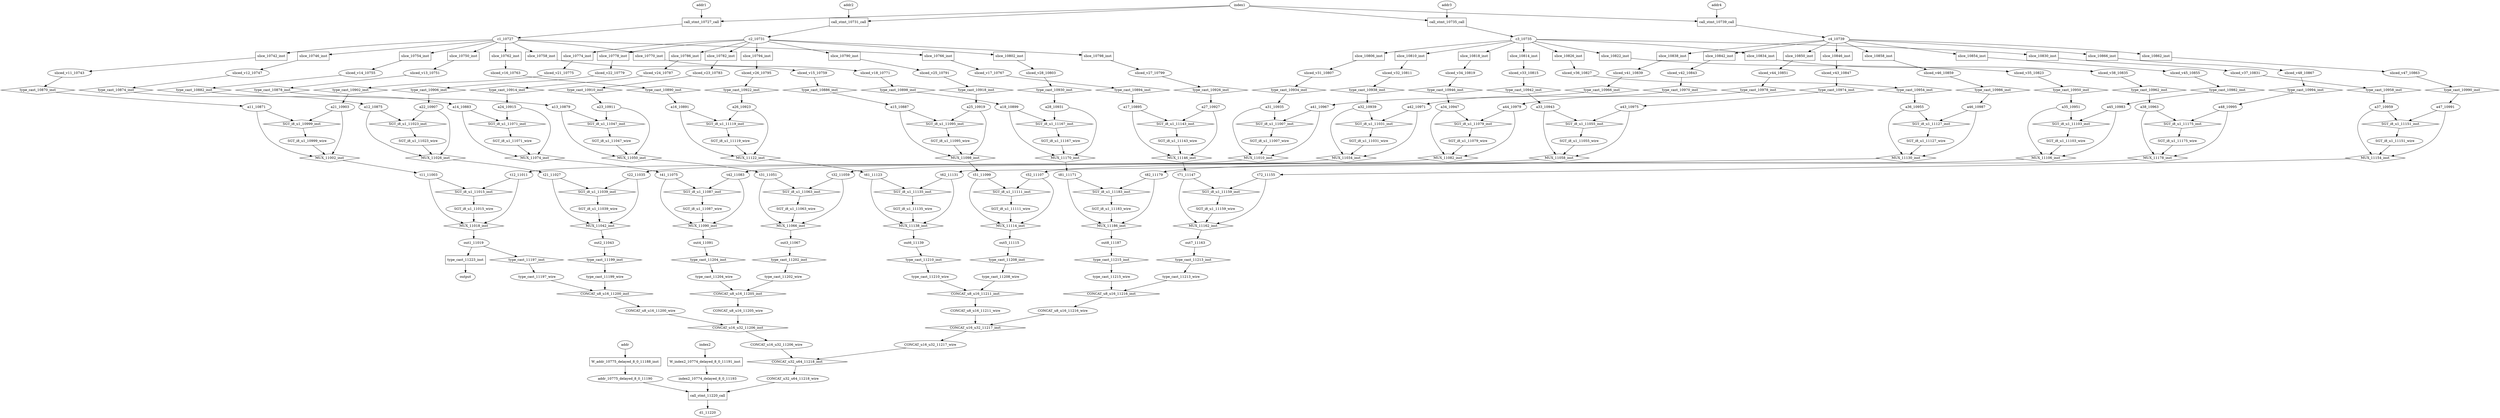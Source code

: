 digraph data_path {
  CONCAT_u16_u32_11206_wire [shape=ellipse];
  CONCAT_u16_u32_11217_wire [shape=ellipse];
  CONCAT_u32_u64_11218_wire [shape=ellipse];
  CONCAT_u8_u16_11200_wire [shape=ellipse];
  CONCAT_u8_u16_11205_wire [shape=ellipse];
  CONCAT_u8_u16_11211_wire [shape=ellipse];
  CONCAT_u8_u16_11216_wire [shape=ellipse];
  SGT_i8_u1_10999_wire [shape=ellipse];
  SGT_i8_u1_11007_wire [shape=ellipse];
  SGT_i8_u1_11015_wire [shape=ellipse];
  SGT_i8_u1_11023_wire [shape=ellipse];
  SGT_i8_u1_11031_wire [shape=ellipse];
  SGT_i8_u1_11039_wire [shape=ellipse];
  SGT_i8_u1_11047_wire [shape=ellipse];
  SGT_i8_u1_11055_wire [shape=ellipse];
  SGT_i8_u1_11063_wire [shape=ellipse];
  SGT_i8_u1_11071_wire [shape=ellipse];
  SGT_i8_u1_11079_wire [shape=ellipse];
  SGT_i8_u1_11087_wire [shape=ellipse];
  SGT_i8_u1_11095_wire [shape=ellipse];
  SGT_i8_u1_11103_wire [shape=ellipse];
  SGT_i8_u1_11111_wire [shape=ellipse];
  SGT_i8_u1_11119_wire [shape=ellipse];
  SGT_i8_u1_11127_wire [shape=ellipse];
  SGT_i8_u1_11135_wire [shape=ellipse];
  SGT_i8_u1_11143_wire [shape=ellipse];
  SGT_i8_u1_11151_wire [shape=ellipse];
  SGT_i8_u1_11159_wire [shape=ellipse];
  SGT_i8_u1_11167_wire [shape=ellipse];
  SGT_i8_u1_11175_wire [shape=ellipse];
  SGT_i8_u1_11183_wire [shape=ellipse];
  a11_10871 [shape=ellipse];
  a12_10875 [shape=ellipse];
  a13_10879 [shape=ellipse];
  a14_10883 [shape=ellipse];
  a15_10887 [shape=ellipse];
  a16_10891 [shape=ellipse];
  a17_10895 [shape=ellipse];
  a18_10899 [shape=ellipse];
  a21_10903 [shape=ellipse];
  a22_10907 [shape=ellipse];
  a23_10911 [shape=ellipse];
  a24_10915 [shape=ellipse];
  a25_10919 [shape=ellipse];
  a26_10923 [shape=ellipse];
  a27_10927 [shape=ellipse];
  a28_10931 [shape=ellipse];
  a31_10935 [shape=ellipse];
  a32_10939 [shape=ellipse];
  a33_10943 [shape=ellipse];
  a34_10947 [shape=ellipse];
  a35_10951 [shape=ellipse];
  a36_10955 [shape=ellipse];
  a37_10959 [shape=ellipse];
  a38_10963 [shape=ellipse];
  a41_10967 [shape=ellipse];
  a42_10971 [shape=ellipse];
  a43_10975 [shape=ellipse];
  a44_10979 [shape=ellipse];
  a45_10983 [shape=ellipse];
  a46_10987 [shape=ellipse];
  a47_10991 [shape=ellipse];
  a48_10995 [shape=ellipse];
  addr_10775_delayed_8_0_11190 [shape=ellipse];
  c1_10727 [shape=ellipse];
  c2_10731 [shape=ellipse];
  c3_10735 [shape=ellipse];
  c4_10739 [shape=ellipse];
  d1_11220 [shape=ellipse];
  index2_10774_delayed_8_0_11193 [shape=ellipse];
  out1_11019 [shape=ellipse];
  out2_11043 [shape=ellipse];
  out3_11067 [shape=ellipse];
  out4_11091 [shape=ellipse];
  out5_11115 [shape=ellipse];
  out6_11139 [shape=ellipse];
  out7_11163 [shape=ellipse];
  out8_11187 [shape=ellipse];
  sliced_v11_10743 [shape=ellipse];
  sliced_v12_10747 [shape=ellipse];
  sliced_v13_10751 [shape=ellipse];
  sliced_v14_10755 [shape=ellipse];
  sliced_v15_10759 [shape=ellipse];
  sliced_v16_10763 [shape=ellipse];
  sliced_v17_10767 [shape=ellipse];
  sliced_v18_10771 [shape=ellipse];
  sliced_v21_10775 [shape=ellipse];
  sliced_v22_10779 [shape=ellipse];
  sliced_v23_10783 [shape=ellipse];
  sliced_v24_10787 [shape=ellipse];
  sliced_v25_10791 [shape=ellipse];
  sliced_v26_10795 [shape=ellipse];
  sliced_v27_10799 [shape=ellipse];
  sliced_v28_10803 [shape=ellipse];
  sliced_v31_10807 [shape=ellipse];
  sliced_v32_10811 [shape=ellipse];
  sliced_v33_10815 [shape=ellipse];
  sliced_v34_10819 [shape=ellipse];
  sliced_v35_10823 [shape=ellipse];
  sliced_v36_10827 [shape=ellipse];
  sliced_v37_10831 [shape=ellipse];
  sliced_v38_10835 [shape=ellipse];
  sliced_v41_10839 [shape=ellipse];
  sliced_v42_10843 [shape=ellipse];
  sliced_v43_10847 [shape=ellipse];
  sliced_v44_10851 [shape=ellipse];
  sliced_v45_10855 [shape=ellipse];
  sliced_v46_10859 [shape=ellipse];
  sliced_v47_10863 [shape=ellipse];
  sliced_v48_10867 [shape=ellipse];
  t11_11003 [shape=ellipse];
  t12_11011 [shape=ellipse];
  t21_11027 [shape=ellipse];
  t22_11035 [shape=ellipse];
  t31_11051 [shape=ellipse];
  t32_11059 [shape=ellipse];
  t41_11075 [shape=ellipse];
  t42_11083 [shape=ellipse];
  t51_11099 [shape=ellipse];
  t52_11107 [shape=ellipse];
  t61_11123 [shape=ellipse];
  t62_11131 [shape=ellipse];
  t71_11147 [shape=ellipse];
  t72_11155 [shape=ellipse];
  t81_11171 [shape=ellipse];
  t82_11179 [shape=ellipse];
  type_cast_11197_wire [shape=ellipse];
  type_cast_11199_wire [shape=ellipse];
  type_cast_11202_wire [shape=ellipse];
  type_cast_11204_wire [shape=ellipse];
  type_cast_11208_wire [shape=ellipse];
  type_cast_11210_wire [shape=ellipse];
  type_cast_11213_wire [shape=ellipse];
  type_cast_11215_wire [shape=ellipse];
  CONCAT_u16_u32_11206_inst [shape=diamond];
CONCAT_u8_u16_11200_wire  -> CONCAT_u16_u32_11206_inst;
CONCAT_u8_u16_11205_wire  -> CONCAT_u16_u32_11206_inst;
CONCAT_u16_u32_11206_inst -> CONCAT_u16_u32_11206_wire;
  CONCAT_u16_u32_11217_inst [shape=diamond];
CONCAT_u8_u16_11211_wire  -> CONCAT_u16_u32_11217_inst;
CONCAT_u8_u16_11216_wire  -> CONCAT_u16_u32_11217_inst;
CONCAT_u16_u32_11217_inst -> CONCAT_u16_u32_11217_wire;
  CONCAT_u32_u64_11218_inst [shape=diamond];
CONCAT_u16_u32_11206_wire  -> CONCAT_u32_u64_11218_inst;
CONCAT_u16_u32_11217_wire  -> CONCAT_u32_u64_11218_inst;
CONCAT_u32_u64_11218_inst -> CONCAT_u32_u64_11218_wire;
  CONCAT_u8_u16_11200_inst [shape=diamond];
type_cast_11197_wire  -> CONCAT_u8_u16_11200_inst;
type_cast_11199_wire  -> CONCAT_u8_u16_11200_inst;
CONCAT_u8_u16_11200_inst -> CONCAT_u8_u16_11200_wire;
  CONCAT_u8_u16_11205_inst [shape=diamond];
type_cast_11202_wire  -> CONCAT_u8_u16_11205_inst;
type_cast_11204_wire  -> CONCAT_u8_u16_11205_inst;
CONCAT_u8_u16_11205_inst -> CONCAT_u8_u16_11205_wire;
  CONCAT_u8_u16_11211_inst [shape=diamond];
type_cast_11208_wire  -> CONCAT_u8_u16_11211_inst;
type_cast_11210_wire  -> CONCAT_u8_u16_11211_inst;
CONCAT_u8_u16_11211_inst -> CONCAT_u8_u16_11211_wire;
  CONCAT_u8_u16_11216_inst [shape=diamond];
type_cast_11213_wire  -> CONCAT_u8_u16_11216_inst;
type_cast_11215_wire  -> CONCAT_u8_u16_11216_inst;
CONCAT_u8_u16_11216_inst -> CONCAT_u8_u16_11216_wire;
  MUX_11002_inst [shape=diamond];
SGT_i8_u1_10999_wire  -> MUX_11002_inst;
a11_10871  -> MUX_11002_inst;
a21_10903  -> MUX_11002_inst;
MUX_11002_inst -> t11_11003;
  MUX_11010_inst [shape=diamond];
SGT_i8_u1_11007_wire  -> MUX_11010_inst;
a31_10935  -> MUX_11010_inst;
a41_10967  -> MUX_11010_inst;
MUX_11010_inst -> t12_11011;
  MUX_11018_inst [shape=diamond];
SGT_i8_u1_11015_wire  -> MUX_11018_inst;
t11_11003  -> MUX_11018_inst;
t12_11011  -> MUX_11018_inst;
MUX_11018_inst -> out1_11019;
  MUX_11026_inst [shape=diamond];
SGT_i8_u1_11023_wire  -> MUX_11026_inst;
a12_10875  -> MUX_11026_inst;
a22_10907  -> MUX_11026_inst;
MUX_11026_inst -> t21_11027;
  MUX_11034_inst [shape=diamond];
SGT_i8_u1_11031_wire  -> MUX_11034_inst;
a32_10939  -> MUX_11034_inst;
a42_10971  -> MUX_11034_inst;
MUX_11034_inst -> t22_11035;
  MUX_11042_inst [shape=diamond];
SGT_i8_u1_11039_wire  -> MUX_11042_inst;
t21_11027  -> MUX_11042_inst;
t22_11035  -> MUX_11042_inst;
MUX_11042_inst -> out2_11043;
  MUX_11050_inst [shape=diamond];
SGT_i8_u1_11047_wire  -> MUX_11050_inst;
a13_10879  -> MUX_11050_inst;
a23_10911  -> MUX_11050_inst;
MUX_11050_inst -> t31_11051;
  MUX_11058_inst [shape=diamond];
SGT_i8_u1_11055_wire  -> MUX_11058_inst;
a33_10943  -> MUX_11058_inst;
a43_10975  -> MUX_11058_inst;
MUX_11058_inst -> t32_11059;
  MUX_11066_inst [shape=diamond];
SGT_i8_u1_11063_wire  -> MUX_11066_inst;
t31_11051  -> MUX_11066_inst;
t32_11059  -> MUX_11066_inst;
MUX_11066_inst -> out3_11067;
  MUX_11074_inst [shape=diamond];
SGT_i8_u1_11071_wire  -> MUX_11074_inst;
a14_10883  -> MUX_11074_inst;
a24_10915  -> MUX_11074_inst;
MUX_11074_inst -> t41_11075;
  MUX_11082_inst [shape=diamond];
SGT_i8_u1_11079_wire  -> MUX_11082_inst;
a34_10947  -> MUX_11082_inst;
a44_10979  -> MUX_11082_inst;
MUX_11082_inst -> t42_11083;
  MUX_11090_inst [shape=diamond];
SGT_i8_u1_11087_wire  -> MUX_11090_inst;
t41_11075  -> MUX_11090_inst;
t42_11083  -> MUX_11090_inst;
MUX_11090_inst -> out4_11091;
  MUX_11098_inst [shape=diamond];
SGT_i8_u1_11095_wire  -> MUX_11098_inst;
a15_10887  -> MUX_11098_inst;
a25_10919  -> MUX_11098_inst;
MUX_11098_inst -> t51_11099;
  MUX_11106_inst [shape=diamond];
SGT_i8_u1_11103_wire  -> MUX_11106_inst;
a35_10951  -> MUX_11106_inst;
a45_10983  -> MUX_11106_inst;
MUX_11106_inst -> t52_11107;
  MUX_11114_inst [shape=diamond];
SGT_i8_u1_11111_wire  -> MUX_11114_inst;
t51_11099  -> MUX_11114_inst;
t52_11107  -> MUX_11114_inst;
MUX_11114_inst -> out5_11115;
  MUX_11122_inst [shape=diamond];
SGT_i8_u1_11119_wire  -> MUX_11122_inst;
a16_10891  -> MUX_11122_inst;
a26_10923  -> MUX_11122_inst;
MUX_11122_inst -> t61_11123;
  MUX_11130_inst [shape=diamond];
SGT_i8_u1_11127_wire  -> MUX_11130_inst;
a36_10955  -> MUX_11130_inst;
a46_10987  -> MUX_11130_inst;
MUX_11130_inst -> t62_11131;
  MUX_11138_inst [shape=diamond];
SGT_i8_u1_11135_wire  -> MUX_11138_inst;
t61_11123  -> MUX_11138_inst;
t62_11131  -> MUX_11138_inst;
MUX_11138_inst -> out6_11139;
  MUX_11146_inst [shape=diamond];
SGT_i8_u1_11143_wire  -> MUX_11146_inst;
a17_10895  -> MUX_11146_inst;
a27_10927  -> MUX_11146_inst;
MUX_11146_inst -> t71_11147;
  MUX_11154_inst [shape=diamond];
SGT_i8_u1_11151_wire  -> MUX_11154_inst;
a37_10959  -> MUX_11154_inst;
a47_10991  -> MUX_11154_inst;
MUX_11154_inst -> t72_11155;
  MUX_11162_inst [shape=diamond];
SGT_i8_u1_11159_wire  -> MUX_11162_inst;
t71_11147  -> MUX_11162_inst;
t72_11155  -> MUX_11162_inst;
MUX_11162_inst -> out7_11163;
  MUX_11170_inst [shape=diamond];
SGT_i8_u1_11167_wire  -> MUX_11170_inst;
a18_10899  -> MUX_11170_inst;
a28_10931  -> MUX_11170_inst;
MUX_11170_inst -> t81_11171;
  MUX_11178_inst [shape=diamond];
SGT_i8_u1_11175_wire  -> MUX_11178_inst;
a38_10963  -> MUX_11178_inst;
a48_10995  -> MUX_11178_inst;
MUX_11178_inst -> t82_11179;
  MUX_11186_inst [shape=diamond];
SGT_i8_u1_11183_wire  -> MUX_11186_inst;
t81_11171  -> MUX_11186_inst;
t82_11179  -> MUX_11186_inst;
MUX_11186_inst -> out8_11187;
  SGT_i8_u1_10999_inst [shape=diamond];
a11_10871  -> SGT_i8_u1_10999_inst;
a21_10903  -> SGT_i8_u1_10999_inst;
SGT_i8_u1_10999_inst -> SGT_i8_u1_10999_wire;
  SGT_i8_u1_11007_inst [shape=diamond];
a31_10935  -> SGT_i8_u1_11007_inst;
a41_10967  -> SGT_i8_u1_11007_inst;
SGT_i8_u1_11007_inst -> SGT_i8_u1_11007_wire;
  SGT_i8_u1_11015_inst [shape=diamond];
t11_11003  -> SGT_i8_u1_11015_inst;
t12_11011  -> SGT_i8_u1_11015_inst;
SGT_i8_u1_11015_inst -> SGT_i8_u1_11015_wire;
  SGT_i8_u1_11023_inst [shape=diamond];
a12_10875  -> SGT_i8_u1_11023_inst;
a22_10907  -> SGT_i8_u1_11023_inst;
SGT_i8_u1_11023_inst -> SGT_i8_u1_11023_wire;
  SGT_i8_u1_11031_inst [shape=diamond];
a32_10939  -> SGT_i8_u1_11031_inst;
a42_10971  -> SGT_i8_u1_11031_inst;
SGT_i8_u1_11031_inst -> SGT_i8_u1_11031_wire;
  SGT_i8_u1_11039_inst [shape=diamond];
t21_11027  -> SGT_i8_u1_11039_inst;
t22_11035  -> SGT_i8_u1_11039_inst;
SGT_i8_u1_11039_inst -> SGT_i8_u1_11039_wire;
  SGT_i8_u1_11047_inst [shape=diamond];
a13_10879  -> SGT_i8_u1_11047_inst;
a23_10911  -> SGT_i8_u1_11047_inst;
SGT_i8_u1_11047_inst -> SGT_i8_u1_11047_wire;
  SGT_i8_u1_11055_inst [shape=diamond];
a33_10943  -> SGT_i8_u1_11055_inst;
a43_10975  -> SGT_i8_u1_11055_inst;
SGT_i8_u1_11055_inst -> SGT_i8_u1_11055_wire;
  SGT_i8_u1_11063_inst [shape=diamond];
t31_11051  -> SGT_i8_u1_11063_inst;
t32_11059  -> SGT_i8_u1_11063_inst;
SGT_i8_u1_11063_inst -> SGT_i8_u1_11063_wire;
  SGT_i8_u1_11071_inst [shape=diamond];
a14_10883  -> SGT_i8_u1_11071_inst;
a24_10915  -> SGT_i8_u1_11071_inst;
SGT_i8_u1_11071_inst -> SGT_i8_u1_11071_wire;
  SGT_i8_u1_11079_inst [shape=diamond];
a34_10947  -> SGT_i8_u1_11079_inst;
a44_10979  -> SGT_i8_u1_11079_inst;
SGT_i8_u1_11079_inst -> SGT_i8_u1_11079_wire;
  SGT_i8_u1_11087_inst [shape=diamond];
t41_11075  -> SGT_i8_u1_11087_inst;
t42_11083  -> SGT_i8_u1_11087_inst;
SGT_i8_u1_11087_inst -> SGT_i8_u1_11087_wire;
  SGT_i8_u1_11095_inst [shape=diamond];
a15_10887  -> SGT_i8_u1_11095_inst;
a25_10919  -> SGT_i8_u1_11095_inst;
SGT_i8_u1_11095_inst -> SGT_i8_u1_11095_wire;
  SGT_i8_u1_11103_inst [shape=diamond];
a35_10951  -> SGT_i8_u1_11103_inst;
a45_10983  -> SGT_i8_u1_11103_inst;
SGT_i8_u1_11103_inst -> SGT_i8_u1_11103_wire;
  SGT_i8_u1_11111_inst [shape=diamond];
t51_11099  -> SGT_i8_u1_11111_inst;
t52_11107  -> SGT_i8_u1_11111_inst;
SGT_i8_u1_11111_inst -> SGT_i8_u1_11111_wire;
  SGT_i8_u1_11119_inst [shape=diamond];
a16_10891  -> SGT_i8_u1_11119_inst;
a26_10923  -> SGT_i8_u1_11119_inst;
SGT_i8_u1_11119_inst -> SGT_i8_u1_11119_wire;
  SGT_i8_u1_11127_inst [shape=diamond];
a36_10955  -> SGT_i8_u1_11127_inst;
a46_10987  -> SGT_i8_u1_11127_inst;
SGT_i8_u1_11127_inst -> SGT_i8_u1_11127_wire;
  SGT_i8_u1_11135_inst [shape=diamond];
t61_11123  -> SGT_i8_u1_11135_inst;
t62_11131  -> SGT_i8_u1_11135_inst;
SGT_i8_u1_11135_inst -> SGT_i8_u1_11135_wire;
  SGT_i8_u1_11143_inst [shape=diamond];
a17_10895  -> SGT_i8_u1_11143_inst;
a27_10927  -> SGT_i8_u1_11143_inst;
SGT_i8_u1_11143_inst -> SGT_i8_u1_11143_wire;
  SGT_i8_u1_11151_inst [shape=diamond];
a37_10959  -> SGT_i8_u1_11151_inst;
a47_10991  -> SGT_i8_u1_11151_inst;
SGT_i8_u1_11151_inst -> SGT_i8_u1_11151_wire;
  SGT_i8_u1_11159_inst [shape=diamond];
t71_11147  -> SGT_i8_u1_11159_inst;
t72_11155  -> SGT_i8_u1_11159_inst;
SGT_i8_u1_11159_inst -> SGT_i8_u1_11159_wire;
  SGT_i8_u1_11167_inst [shape=diamond];
a18_10899  -> SGT_i8_u1_11167_inst;
a28_10931  -> SGT_i8_u1_11167_inst;
SGT_i8_u1_11167_inst -> SGT_i8_u1_11167_wire;
  SGT_i8_u1_11175_inst [shape=diamond];
a38_10963  -> SGT_i8_u1_11175_inst;
a48_10995  -> SGT_i8_u1_11175_inst;
SGT_i8_u1_11175_inst -> SGT_i8_u1_11175_wire;
  SGT_i8_u1_11183_inst [shape=diamond];
t81_11171  -> SGT_i8_u1_11183_inst;
t82_11179  -> SGT_i8_u1_11183_inst;
SGT_i8_u1_11183_inst -> SGT_i8_u1_11183_wire;
  W_addr_10775_delayed_8_0_11188_inst [shape=rectangle];
addr  -> W_addr_10775_delayed_8_0_11188_inst;
W_addr_10775_delayed_8_0_11188_inst -> addr_10775_delayed_8_0_11190;
  W_index2_10774_delayed_8_0_11191_inst [shape=rectangle];
index2  -> W_index2_10774_delayed_8_0_11191_inst;
W_index2_10774_delayed_8_0_11191_inst -> index2_10774_delayed_8_0_11193;
  call_stmt_10727_call [shape=rectangle];
index1  -> call_stmt_10727_call;
addr1  -> call_stmt_10727_call;
call_stmt_10727_call -> c1_10727;
  call_stmt_10731_call [shape=rectangle];
index1  -> call_stmt_10731_call;
addr2  -> call_stmt_10731_call;
call_stmt_10731_call -> c2_10731;
  call_stmt_10735_call [shape=rectangle];
index1  -> call_stmt_10735_call;
addr3  -> call_stmt_10735_call;
call_stmt_10735_call -> c3_10735;
  call_stmt_10739_call [shape=rectangle];
index1  -> call_stmt_10739_call;
addr4  -> call_stmt_10739_call;
call_stmt_10739_call -> c4_10739;
  call_stmt_11220_call [shape=rectangle];
index2_10774_delayed_8_0_11193  -> call_stmt_11220_call;
addr_10775_delayed_8_0_11190  -> call_stmt_11220_call;
CONCAT_u32_u64_11218_wire  -> call_stmt_11220_call;
call_stmt_11220_call -> d1_11220;
  slice_10742_inst [shape=rectangle];
c1_10727  -> slice_10742_inst;
slice_10742_inst -> sliced_v11_10743;
  slice_10746_inst [shape=rectangle];
c1_10727  -> slice_10746_inst;
slice_10746_inst -> sliced_v12_10747;
  slice_10750_inst [shape=rectangle];
c1_10727  -> slice_10750_inst;
slice_10750_inst -> sliced_v13_10751;
  slice_10754_inst [shape=rectangle];
c1_10727  -> slice_10754_inst;
slice_10754_inst -> sliced_v14_10755;
  slice_10758_inst [shape=rectangle];
c1_10727  -> slice_10758_inst;
slice_10758_inst -> sliced_v15_10759;
  slice_10762_inst [shape=rectangle];
c1_10727  -> slice_10762_inst;
slice_10762_inst -> sliced_v16_10763;
  slice_10766_inst [shape=rectangle];
c1_10727  -> slice_10766_inst;
slice_10766_inst -> sliced_v17_10767;
  slice_10770_inst [shape=rectangle];
c1_10727  -> slice_10770_inst;
slice_10770_inst -> sliced_v18_10771;
  slice_10774_inst [shape=rectangle];
c2_10731  -> slice_10774_inst;
slice_10774_inst -> sliced_v21_10775;
  slice_10778_inst [shape=rectangle];
c2_10731  -> slice_10778_inst;
slice_10778_inst -> sliced_v22_10779;
  slice_10782_inst [shape=rectangle];
c2_10731  -> slice_10782_inst;
slice_10782_inst -> sliced_v23_10783;
  slice_10786_inst [shape=rectangle];
c2_10731  -> slice_10786_inst;
slice_10786_inst -> sliced_v24_10787;
  slice_10790_inst [shape=rectangle];
c2_10731  -> slice_10790_inst;
slice_10790_inst -> sliced_v25_10791;
  slice_10794_inst [shape=rectangle];
c2_10731  -> slice_10794_inst;
slice_10794_inst -> sliced_v26_10795;
  slice_10798_inst [shape=rectangle];
c2_10731  -> slice_10798_inst;
slice_10798_inst -> sliced_v27_10799;
  slice_10802_inst [shape=rectangle];
c2_10731  -> slice_10802_inst;
slice_10802_inst -> sliced_v28_10803;
  slice_10806_inst [shape=rectangle];
c3_10735  -> slice_10806_inst;
slice_10806_inst -> sliced_v31_10807;
  slice_10810_inst [shape=rectangle];
c3_10735  -> slice_10810_inst;
slice_10810_inst -> sliced_v32_10811;
  slice_10814_inst [shape=rectangle];
c3_10735  -> slice_10814_inst;
slice_10814_inst -> sliced_v33_10815;
  slice_10818_inst [shape=rectangle];
c3_10735  -> slice_10818_inst;
slice_10818_inst -> sliced_v34_10819;
  slice_10822_inst [shape=rectangle];
c3_10735  -> slice_10822_inst;
slice_10822_inst -> sliced_v35_10823;
  slice_10826_inst [shape=rectangle];
c3_10735  -> slice_10826_inst;
slice_10826_inst -> sliced_v36_10827;
  slice_10830_inst [shape=rectangle];
c3_10735  -> slice_10830_inst;
slice_10830_inst -> sliced_v37_10831;
  slice_10834_inst [shape=rectangle];
c3_10735  -> slice_10834_inst;
slice_10834_inst -> sliced_v38_10835;
  slice_10838_inst [shape=rectangle];
c4_10739  -> slice_10838_inst;
slice_10838_inst -> sliced_v41_10839;
  slice_10842_inst [shape=rectangle];
c4_10739  -> slice_10842_inst;
slice_10842_inst -> sliced_v42_10843;
  slice_10846_inst [shape=rectangle];
c4_10739  -> slice_10846_inst;
slice_10846_inst -> sliced_v43_10847;
  slice_10850_inst [shape=rectangle];
c4_10739  -> slice_10850_inst;
slice_10850_inst -> sliced_v44_10851;
  slice_10854_inst [shape=rectangle];
c4_10739  -> slice_10854_inst;
slice_10854_inst -> sliced_v45_10855;
  slice_10858_inst [shape=rectangle];
c4_10739  -> slice_10858_inst;
slice_10858_inst -> sliced_v46_10859;
  slice_10862_inst [shape=rectangle];
c4_10739  -> slice_10862_inst;
slice_10862_inst -> sliced_v47_10863;
  slice_10866_inst [shape=rectangle];
c4_10739  -> slice_10866_inst;
slice_10866_inst -> sliced_v48_10867;
  type_cast_10870_inst [shape=diamond];
sliced_v11_10743  -> type_cast_10870_inst;
type_cast_10870_inst -> a11_10871;
  type_cast_10874_inst [shape=diamond];
sliced_v12_10747  -> type_cast_10874_inst;
type_cast_10874_inst -> a12_10875;
  type_cast_10878_inst [shape=diamond];
sliced_v13_10751  -> type_cast_10878_inst;
type_cast_10878_inst -> a13_10879;
  type_cast_10882_inst [shape=diamond];
sliced_v14_10755  -> type_cast_10882_inst;
type_cast_10882_inst -> a14_10883;
  type_cast_10886_inst [shape=diamond];
sliced_v15_10759  -> type_cast_10886_inst;
type_cast_10886_inst -> a15_10887;
  type_cast_10890_inst [shape=diamond];
sliced_v16_10763  -> type_cast_10890_inst;
type_cast_10890_inst -> a16_10891;
  type_cast_10894_inst [shape=diamond];
sliced_v17_10767  -> type_cast_10894_inst;
type_cast_10894_inst -> a17_10895;
  type_cast_10898_inst [shape=diamond];
sliced_v18_10771  -> type_cast_10898_inst;
type_cast_10898_inst -> a18_10899;
  type_cast_10902_inst [shape=diamond];
sliced_v21_10775  -> type_cast_10902_inst;
type_cast_10902_inst -> a21_10903;
  type_cast_10906_inst [shape=diamond];
sliced_v22_10779  -> type_cast_10906_inst;
type_cast_10906_inst -> a22_10907;
  type_cast_10910_inst [shape=diamond];
sliced_v23_10783  -> type_cast_10910_inst;
type_cast_10910_inst -> a23_10911;
  type_cast_10914_inst [shape=diamond];
sliced_v24_10787  -> type_cast_10914_inst;
type_cast_10914_inst -> a24_10915;
  type_cast_10918_inst [shape=diamond];
sliced_v25_10791  -> type_cast_10918_inst;
type_cast_10918_inst -> a25_10919;
  type_cast_10922_inst [shape=diamond];
sliced_v26_10795  -> type_cast_10922_inst;
type_cast_10922_inst -> a26_10923;
  type_cast_10926_inst [shape=diamond];
sliced_v27_10799  -> type_cast_10926_inst;
type_cast_10926_inst -> a27_10927;
  type_cast_10930_inst [shape=diamond];
sliced_v28_10803  -> type_cast_10930_inst;
type_cast_10930_inst -> a28_10931;
  type_cast_10934_inst [shape=diamond];
sliced_v31_10807  -> type_cast_10934_inst;
type_cast_10934_inst -> a31_10935;
  type_cast_10938_inst [shape=diamond];
sliced_v32_10811  -> type_cast_10938_inst;
type_cast_10938_inst -> a32_10939;
  type_cast_10942_inst [shape=diamond];
sliced_v33_10815  -> type_cast_10942_inst;
type_cast_10942_inst -> a33_10943;
  type_cast_10946_inst [shape=diamond];
sliced_v34_10819  -> type_cast_10946_inst;
type_cast_10946_inst -> a34_10947;
  type_cast_10950_inst [shape=diamond];
sliced_v35_10823  -> type_cast_10950_inst;
type_cast_10950_inst -> a35_10951;
  type_cast_10954_inst [shape=diamond];
sliced_v36_10827  -> type_cast_10954_inst;
type_cast_10954_inst -> a36_10955;
  type_cast_10958_inst [shape=diamond];
sliced_v37_10831  -> type_cast_10958_inst;
type_cast_10958_inst -> a37_10959;
  type_cast_10962_inst [shape=diamond];
sliced_v38_10835  -> type_cast_10962_inst;
type_cast_10962_inst -> a38_10963;
  type_cast_10966_inst [shape=diamond];
sliced_v41_10839  -> type_cast_10966_inst;
type_cast_10966_inst -> a41_10967;
  type_cast_10970_inst [shape=diamond];
sliced_v42_10843  -> type_cast_10970_inst;
type_cast_10970_inst -> a42_10971;
  type_cast_10974_inst [shape=diamond];
sliced_v43_10847  -> type_cast_10974_inst;
type_cast_10974_inst -> a43_10975;
  type_cast_10978_inst [shape=diamond];
sliced_v44_10851  -> type_cast_10978_inst;
type_cast_10978_inst -> a44_10979;
  type_cast_10982_inst [shape=diamond];
sliced_v45_10855  -> type_cast_10982_inst;
type_cast_10982_inst -> a45_10983;
  type_cast_10986_inst [shape=diamond];
sliced_v46_10859  -> type_cast_10986_inst;
type_cast_10986_inst -> a46_10987;
  type_cast_10990_inst [shape=diamond];
sliced_v47_10863  -> type_cast_10990_inst;
type_cast_10990_inst -> a47_10991;
  type_cast_10994_inst [shape=diamond];
sliced_v48_10867  -> type_cast_10994_inst;
type_cast_10994_inst -> a48_10995;
  type_cast_11197_inst [shape=diamond];
out1_11019  -> type_cast_11197_inst;
type_cast_11197_inst -> type_cast_11197_wire;
  type_cast_11199_inst [shape=diamond];
out2_11043  -> type_cast_11199_inst;
type_cast_11199_inst -> type_cast_11199_wire;
  type_cast_11202_inst [shape=diamond];
out3_11067  -> type_cast_11202_inst;
type_cast_11202_inst -> type_cast_11202_wire;
  type_cast_11204_inst [shape=diamond];
out4_11091  -> type_cast_11204_inst;
type_cast_11204_inst -> type_cast_11204_wire;
  type_cast_11208_inst [shape=diamond];
out5_11115  -> type_cast_11208_inst;
type_cast_11208_inst -> type_cast_11208_wire;
  type_cast_11210_inst [shape=diamond];
out6_11139  -> type_cast_11210_inst;
type_cast_11210_inst -> type_cast_11210_wire;
  type_cast_11213_inst [shape=diamond];
out7_11163  -> type_cast_11213_inst;
type_cast_11213_inst -> type_cast_11213_wire;
  type_cast_11215_inst [shape=diamond];
out8_11187  -> type_cast_11215_inst;
type_cast_11215_inst -> type_cast_11215_wire;
  type_cast_11223_inst [shape=rectangle];
out1_11019  -> type_cast_11223_inst;
type_cast_11223_inst -> output;
}
